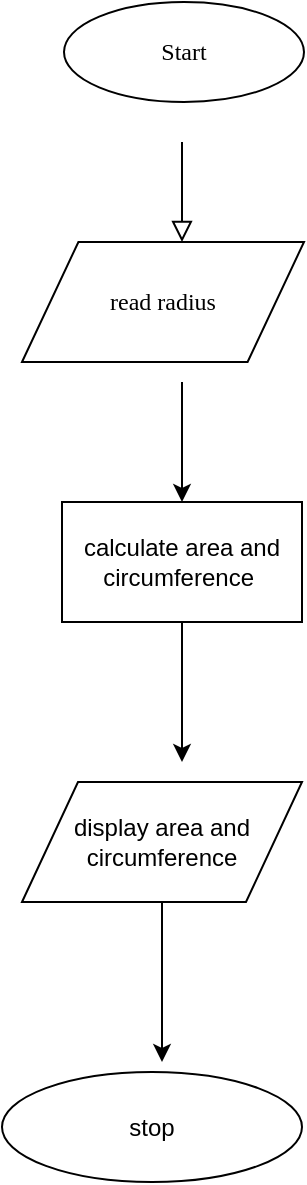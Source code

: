 <mxfile version="12.9.5" type="device"><diagram id="C5RBs43oDa-KdzZeNtuy" name="Page-1"><mxGraphModel dx="868" dy="466" grid="1" gridSize="10" guides="1" tooltips="1" connect="1" arrows="1" fold="1" page="1" pageScale="1" pageWidth="1169" pageHeight="827" math="0" shadow="0"><root><mxCell id="WIyWlLk6GJQsqaUBKTNV-0"/><mxCell id="WIyWlLk6GJQsqaUBKTNV-1" parent="WIyWlLk6GJQsqaUBKTNV-0"/><mxCell id="WIyWlLk6GJQsqaUBKTNV-2" value="" style="rounded=0;html=1;jettySize=auto;orthogonalLoop=1;fontSize=11;endArrow=block;endFill=0;endSize=8;strokeWidth=1;shadow=0;labelBackgroundColor=none;edgeStyle=orthogonalEdgeStyle;" parent="WIyWlLk6GJQsqaUBKTNV-1" edge="1"><mxGeometry relative="1" as="geometry"><mxPoint x="220" y="120" as="sourcePoint"/><mxPoint x="220" y="170" as="targetPoint"/></mxGeometry></mxCell><mxCell id="tQWO8lZPR6Pd8AlwUVEt-4" value="Start" style="ellipse;whiteSpace=wrap;html=1;fontFamily=Verdana;" parent="WIyWlLk6GJQsqaUBKTNV-1" vertex="1"><mxGeometry x="161" y="50" width="120" height="50" as="geometry"/></mxCell><mxCell id="tQWO8lZPR6Pd8AlwUVEt-14" value="" style="edgeStyle=orthogonalEdgeStyle;rounded=0;orthogonalLoop=1;jettySize=auto;html=1;fontFamily=Verdana;" parent="WIyWlLk6GJQsqaUBKTNV-1" target="tQWO8lZPR6Pd8AlwUVEt-6" edge="1"><mxGeometry relative="1" as="geometry"><mxPoint x="220" y="240" as="sourcePoint"/><Array as="points"><mxPoint x="220" y="250"/><mxPoint x="220" y="250"/></Array></mxGeometry></mxCell><mxCell id="tQWO8lZPR6Pd8AlwUVEt-15" style="edgeStyle=orthogonalEdgeStyle;rounded=0;orthogonalLoop=1;jettySize=auto;html=1;exitX=0.5;exitY=1;exitDx=0;exitDy=0;fontFamily=Verdana;" parent="WIyWlLk6GJQsqaUBKTNV-1" source="tQWO8lZPR6Pd8AlwUVEt-6" edge="1"><mxGeometry relative="1" as="geometry"><mxPoint x="220" y="430" as="targetPoint"/></mxGeometry></mxCell><mxCell id="tQWO8lZPR6Pd8AlwUVEt-6" value="calculate area and&lt;br&gt;circumference&amp;nbsp;" style="rounded=0;whiteSpace=wrap;html=1;" parent="WIyWlLk6GJQsqaUBKTNV-1" vertex="1"><mxGeometry x="160" y="300" width="120" height="60" as="geometry"/></mxCell><mxCell id="tQWO8lZPR6Pd8AlwUVEt-11" value="" style="edgeStyle=orthogonalEdgeStyle;rounded=0;orthogonalLoop=1;jettySize=auto;html=1;" parent="WIyWlLk6GJQsqaUBKTNV-1" source="tQWO8lZPR6Pd8AlwUVEt-7" edge="1"><mxGeometry relative="1" as="geometry"><mxPoint x="210" y="580" as="targetPoint"/></mxGeometry></mxCell><mxCell id="tQWO8lZPR6Pd8AlwUVEt-7" value="display area and&lt;br&gt;circumference" style="shape=parallelogram;perimeter=parallelogramPerimeter;whiteSpace=wrap;html=1;" parent="WIyWlLk6GJQsqaUBKTNV-1" vertex="1"><mxGeometry x="140" y="440" width="140" height="60" as="geometry"/></mxCell><mxCell id="tQWO8lZPR6Pd8AlwUVEt-12" value="stop" style="ellipse;whiteSpace=wrap;html=1;" parent="WIyWlLk6GJQsqaUBKTNV-1" vertex="1"><mxGeometry x="130" y="585" width="150" height="55" as="geometry"/></mxCell><mxCell id="tQWO8lZPR6Pd8AlwUVEt-16" value="read radius" style="shape=parallelogram;perimeter=parallelogramPerimeter;whiteSpace=wrap;html=1;fontFamily=Verdana;" parent="WIyWlLk6GJQsqaUBKTNV-1" vertex="1"><mxGeometry x="140" y="170" width="141" height="60" as="geometry"/></mxCell></root></mxGraphModel></diagram></mxfile>
